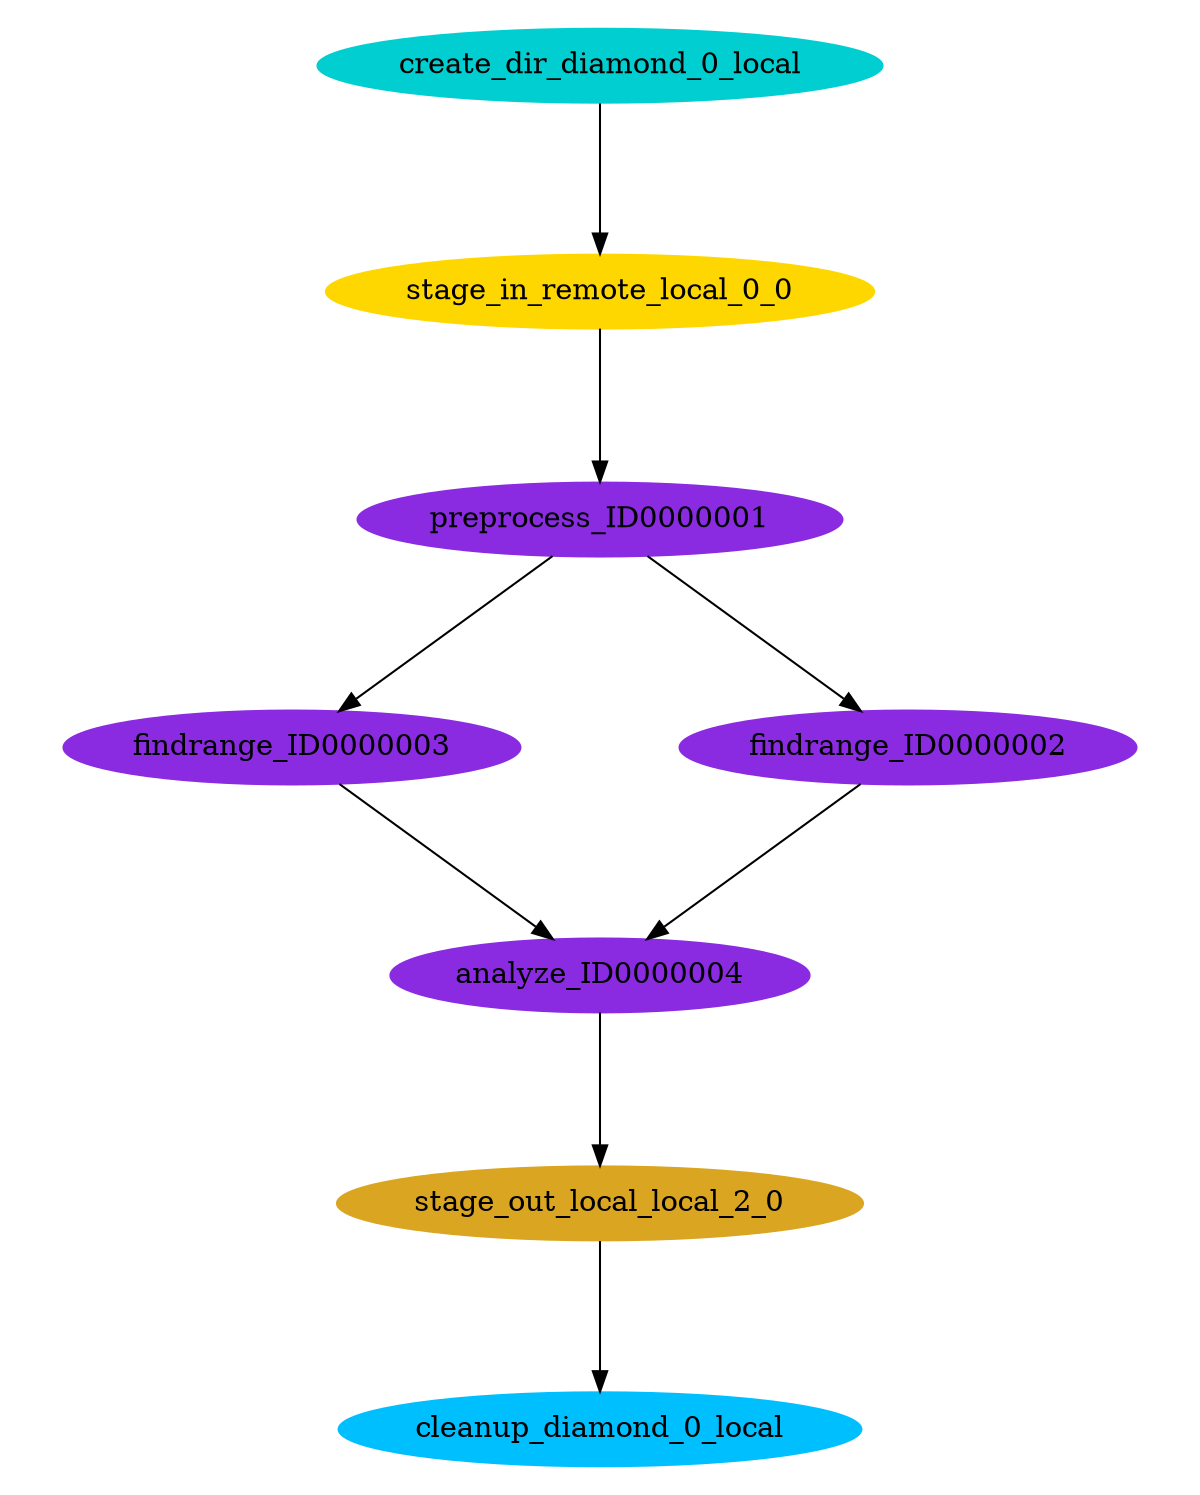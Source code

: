 digraph E {
size="8.0,10.0"
ratio=fill
node [shape=ellipse]
edge [arrowhead=normal, arrowsize=1.0]
	"stage_in_remote_local_0_0" [color=gold,style=filled,label="stage_in_remote_local_0_0"]
	"preprocess_ID0000001" [color=blueviolet,style=filled,label="preprocess_ID0000001"]
	"analyze_ID0000004" [color=blueviolet,style=filled,label="analyze_ID0000004"]
	"stage_out_local_local_2_0" [color=goldenrod,style=filled,label="stage_out_local_local_2_0"]
	"cleanup_diamond_0_local" [color=deepskyblue,style=filled,label="cleanup_diamond_0_local"]
	"create_dir_diamond_0_local" [color=darkturquoise,style=filled,label="create_dir_diamond_0_local"]
	"findrange_ID0000003" [color=blueviolet,style=filled,label="findrange_ID0000003"]
	"findrange_ID0000002" [color=blueviolet,style=filled,label="findrange_ID0000002"]

	"stage_in_remote_local_0_0" -> "preprocess_ID0000001"
	"preprocess_ID0000001" -> "findrange_ID0000003"
	"preprocess_ID0000001" -> "findrange_ID0000002"
	"analyze_ID0000004" -> "stage_out_local_local_2_0"
	"stage_out_local_local_2_0" -> "cleanup_diamond_0_local"
	"create_dir_diamond_0_local" -> "stage_in_remote_local_0_0"
	"findrange_ID0000003" -> "analyze_ID0000004"
	"findrange_ID0000002" -> "analyze_ID0000004"
}
